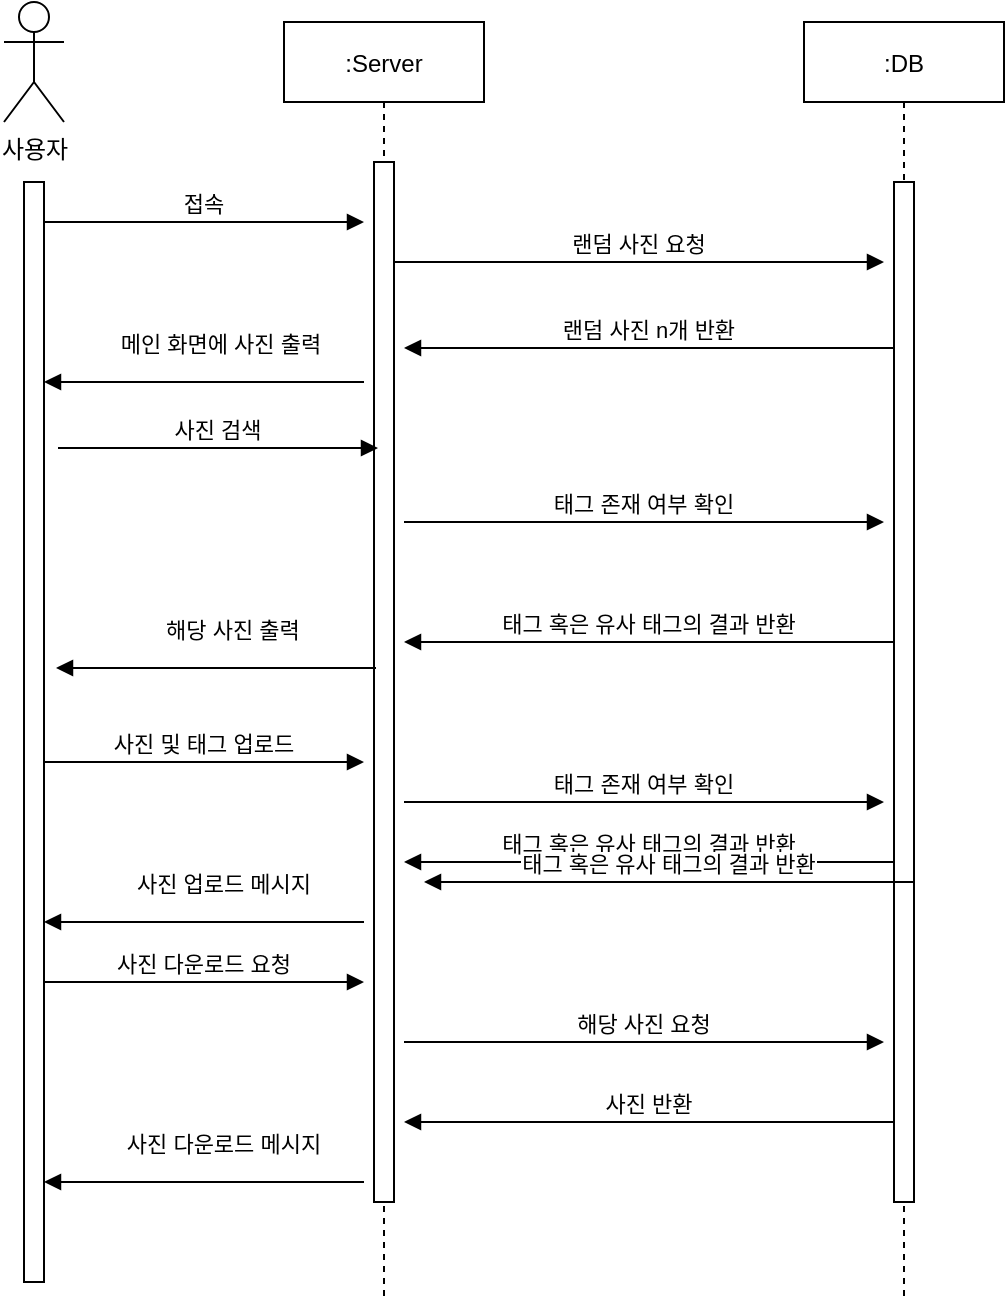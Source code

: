 <mxfile version="14.9.2" type="github">
  <diagram id="kgpKYQtTHZ0yAKxKKP6v" name="Page-1">
    <mxGraphModel dx="782" dy="468" grid="1" gridSize="10" guides="1" tooltips="1" connect="1" arrows="1" fold="1" page="1" pageScale="1" pageWidth="850" pageHeight="1100" math="0" shadow="0">
      <root>
        <mxCell id="0" />
        <mxCell id="1" parent="0" />
        <mxCell id="3nuBFxr9cyL0pnOWT2aG-1" value=":Server" style="shape=umlLifeline;perimeter=lifelinePerimeter;container=1;collapsible=0;recursiveResize=0;rounded=0;shadow=0;strokeWidth=1;" parent="1" vertex="1">
          <mxGeometry x="320" y="80" width="100" height="640" as="geometry" />
        </mxCell>
        <mxCell id="3nuBFxr9cyL0pnOWT2aG-2" value="" style="points=[];perimeter=orthogonalPerimeter;rounded=0;shadow=0;strokeWidth=1;" parent="3nuBFxr9cyL0pnOWT2aG-1" vertex="1">
          <mxGeometry x="45" y="70" width="10" height="520" as="geometry" />
        </mxCell>
        <mxCell id="3nuBFxr9cyL0pnOWT2aG-5" value=":DB" style="shape=umlLifeline;perimeter=lifelinePerimeter;container=1;collapsible=0;recursiveResize=0;rounded=0;shadow=0;strokeWidth=1;" parent="1" vertex="1">
          <mxGeometry x="580" y="80" width="100" height="640" as="geometry" />
        </mxCell>
        <mxCell id="3nuBFxr9cyL0pnOWT2aG-6" value="" style="points=[];perimeter=orthogonalPerimeter;rounded=0;shadow=0;strokeWidth=1;" parent="3nuBFxr9cyL0pnOWT2aG-5" vertex="1">
          <mxGeometry x="45" y="80" width="10" height="510" as="geometry" />
        </mxCell>
        <mxCell id="3nuBFxr9cyL0pnOWT2aG-8" value="랜덤 사진 요청" style="verticalAlign=bottom;endArrow=block;shadow=0;strokeWidth=1;" parent="1" source="3nuBFxr9cyL0pnOWT2aG-2" edge="1">
          <mxGeometry relative="1" as="geometry">
            <mxPoint x="275" y="160" as="sourcePoint" />
            <mxPoint x="620" y="200" as="targetPoint" />
            <Array as="points">
              <mxPoint x="510" y="200" />
            </Array>
          </mxGeometry>
        </mxCell>
        <mxCell id="knwIie3YdM3t9hbyY5Hr-1" value="사용자" style="shape=umlActor;verticalLabelPosition=bottom;verticalAlign=top;html=1;outlineConnect=0;" vertex="1" parent="1">
          <mxGeometry x="180" y="70" width="30" height="60" as="geometry" />
        </mxCell>
        <mxCell id="knwIie3YdM3t9hbyY5Hr-3" value="" style="points=[];perimeter=orthogonalPerimeter;rounded=0;shadow=0;strokeWidth=1;" vertex="1" parent="1">
          <mxGeometry x="190" y="160" width="10" height="550" as="geometry" />
        </mxCell>
        <mxCell id="knwIie3YdM3t9hbyY5Hr-9" value="접속" style="verticalAlign=bottom;endArrow=block;shadow=0;strokeWidth=1;" edge="1" parent="1">
          <mxGeometry relative="1" as="geometry">
            <mxPoint x="200" y="180.0" as="sourcePoint" />
            <mxPoint x="360" y="180" as="targetPoint" />
          </mxGeometry>
        </mxCell>
        <mxCell id="knwIie3YdM3t9hbyY5Hr-10" value="메인 화면에 사진 출력 " style="verticalAlign=bottom;endArrow=block;shadow=0;strokeWidth=1;" edge="1" parent="1">
          <mxGeometry x="-0.125" y="-10" relative="1" as="geometry">
            <mxPoint x="360" y="260" as="sourcePoint" />
            <mxPoint x="200" y="260.0" as="targetPoint" />
            <mxPoint as="offset" />
          </mxGeometry>
        </mxCell>
        <mxCell id="knwIie3YdM3t9hbyY5Hr-12" value="랜덤 사진 n개 반환" style="verticalAlign=bottom;endArrow=block;shadow=0;strokeWidth=1;" edge="1" parent="1">
          <mxGeometry relative="1" as="geometry">
            <mxPoint x="625" y="243" as="sourcePoint" />
            <mxPoint x="380" y="243" as="targetPoint" />
            <Array as="points">
              <mxPoint x="515" y="243" />
            </Array>
          </mxGeometry>
        </mxCell>
        <mxCell id="knwIie3YdM3t9hbyY5Hr-13" value="사진 검색" style="verticalAlign=bottom;endArrow=block;shadow=0;strokeWidth=1;" edge="1" parent="1">
          <mxGeometry relative="1" as="geometry">
            <mxPoint x="207" y="293.0" as="sourcePoint" />
            <mxPoint x="367" y="293" as="targetPoint" />
          </mxGeometry>
        </mxCell>
        <mxCell id="knwIie3YdM3t9hbyY5Hr-15" value="태그 존재 여부 확인" style="verticalAlign=bottom;endArrow=block;shadow=0;strokeWidth=1;" edge="1" parent="1">
          <mxGeometry relative="1" as="geometry">
            <mxPoint x="380" y="330.0" as="sourcePoint" />
            <mxPoint x="620" y="330" as="targetPoint" />
          </mxGeometry>
        </mxCell>
        <mxCell id="knwIie3YdM3t9hbyY5Hr-16" value="태그 혹은 유사 태그의 결과 반환" style="verticalAlign=bottom;endArrow=block;shadow=0;strokeWidth=1;" edge="1" parent="1">
          <mxGeometry relative="1" as="geometry">
            <mxPoint x="625" y="390" as="sourcePoint" />
            <mxPoint x="380" y="390" as="targetPoint" />
            <Array as="points">
              <mxPoint x="515" y="390" />
            </Array>
          </mxGeometry>
        </mxCell>
        <mxCell id="knwIie3YdM3t9hbyY5Hr-18" value="해당 사진 출력 " style="verticalAlign=bottom;endArrow=block;shadow=0;strokeWidth=1;" edge="1" parent="1">
          <mxGeometry x="-0.125" y="-10" relative="1" as="geometry">
            <mxPoint x="366" y="403" as="sourcePoint" />
            <mxPoint x="206" y="403.0" as="targetPoint" />
            <mxPoint as="offset" />
          </mxGeometry>
        </mxCell>
        <mxCell id="knwIie3YdM3t9hbyY5Hr-19" value="사진 및 태그 업로드" style="verticalAlign=bottom;endArrow=block;shadow=0;strokeWidth=1;" edge="1" parent="1">
          <mxGeometry relative="1" as="geometry">
            <mxPoint x="200" y="450.0" as="sourcePoint" />
            <mxPoint x="360" y="450" as="targetPoint" />
          </mxGeometry>
        </mxCell>
        <mxCell id="knwIie3YdM3t9hbyY5Hr-20" value="태그 존재 여부 확인" style="verticalAlign=bottom;endArrow=block;shadow=0;strokeWidth=1;" edge="1" parent="1">
          <mxGeometry relative="1" as="geometry">
            <mxPoint x="380" y="470.0" as="sourcePoint" />
            <mxPoint x="620" y="470" as="targetPoint" />
          </mxGeometry>
        </mxCell>
        <mxCell id="knwIie3YdM3t9hbyY5Hr-21" value="태그 혹은 유사 태그의 결과 반환" style="verticalAlign=bottom;endArrow=block;shadow=0;strokeWidth=1;" edge="1" parent="1">
          <mxGeometry relative="1" as="geometry">
            <mxPoint x="625" y="500" as="sourcePoint" />
            <mxPoint x="380" y="500" as="targetPoint" />
            <Array as="points" />
          </mxGeometry>
        </mxCell>
        <mxCell id="knwIie3YdM3t9hbyY5Hr-22" value="사진 다운로드 요청" style="verticalAlign=bottom;endArrow=block;shadow=0;strokeWidth=1;" edge="1" parent="1">
          <mxGeometry relative="1" as="geometry">
            <mxPoint x="200" y="560.0" as="sourcePoint" />
            <mxPoint x="360" y="560" as="targetPoint" />
          </mxGeometry>
        </mxCell>
        <mxCell id="knwIie3YdM3t9hbyY5Hr-23" value="사진 업로드 메시지" style="verticalAlign=bottom;endArrow=block;shadow=0;strokeWidth=1;" edge="1" parent="1">
          <mxGeometry x="-0.125" y="-10" relative="1" as="geometry">
            <mxPoint x="360" y="530" as="sourcePoint" />
            <mxPoint x="200" y="530.0" as="targetPoint" />
            <mxPoint as="offset" />
          </mxGeometry>
        </mxCell>
        <mxCell id="knwIie3YdM3t9hbyY5Hr-24" value="해당 사진 요청" style="verticalAlign=bottom;endArrow=block;shadow=0;strokeWidth=1;" edge="1" parent="1">
          <mxGeometry relative="1" as="geometry">
            <mxPoint x="380" y="590.0" as="sourcePoint" />
            <mxPoint x="620" y="590" as="targetPoint" />
          </mxGeometry>
        </mxCell>
        <mxCell id="knwIie3YdM3t9hbyY5Hr-25" value="사진 반환" style="verticalAlign=bottom;endArrow=block;shadow=0;strokeWidth=1;" edge="1" parent="1">
          <mxGeometry relative="1" as="geometry">
            <mxPoint x="625" y="630" as="sourcePoint" />
            <mxPoint x="380" y="630" as="targetPoint" />
            <Array as="points" />
          </mxGeometry>
        </mxCell>
        <mxCell id="knwIie3YdM3t9hbyY5Hr-26" value="태그 혹은 유사 태그의 결과 반환" style="verticalAlign=bottom;endArrow=block;shadow=0;strokeWidth=1;" edge="1" parent="1">
          <mxGeometry relative="1" as="geometry">
            <mxPoint x="635" y="510" as="sourcePoint" />
            <mxPoint x="390" y="510" as="targetPoint" />
            <Array as="points" />
          </mxGeometry>
        </mxCell>
        <mxCell id="knwIie3YdM3t9hbyY5Hr-27" value="사진 다운로드 메시지" style="verticalAlign=bottom;endArrow=block;shadow=0;strokeWidth=1;" edge="1" parent="1">
          <mxGeometry x="-0.125" y="-10" relative="1" as="geometry">
            <mxPoint x="360" y="660" as="sourcePoint" />
            <mxPoint x="200" y="660.0" as="targetPoint" />
            <mxPoint as="offset" />
          </mxGeometry>
        </mxCell>
      </root>
    </mxGraphModel>
  </diagram>
</mxfile>
